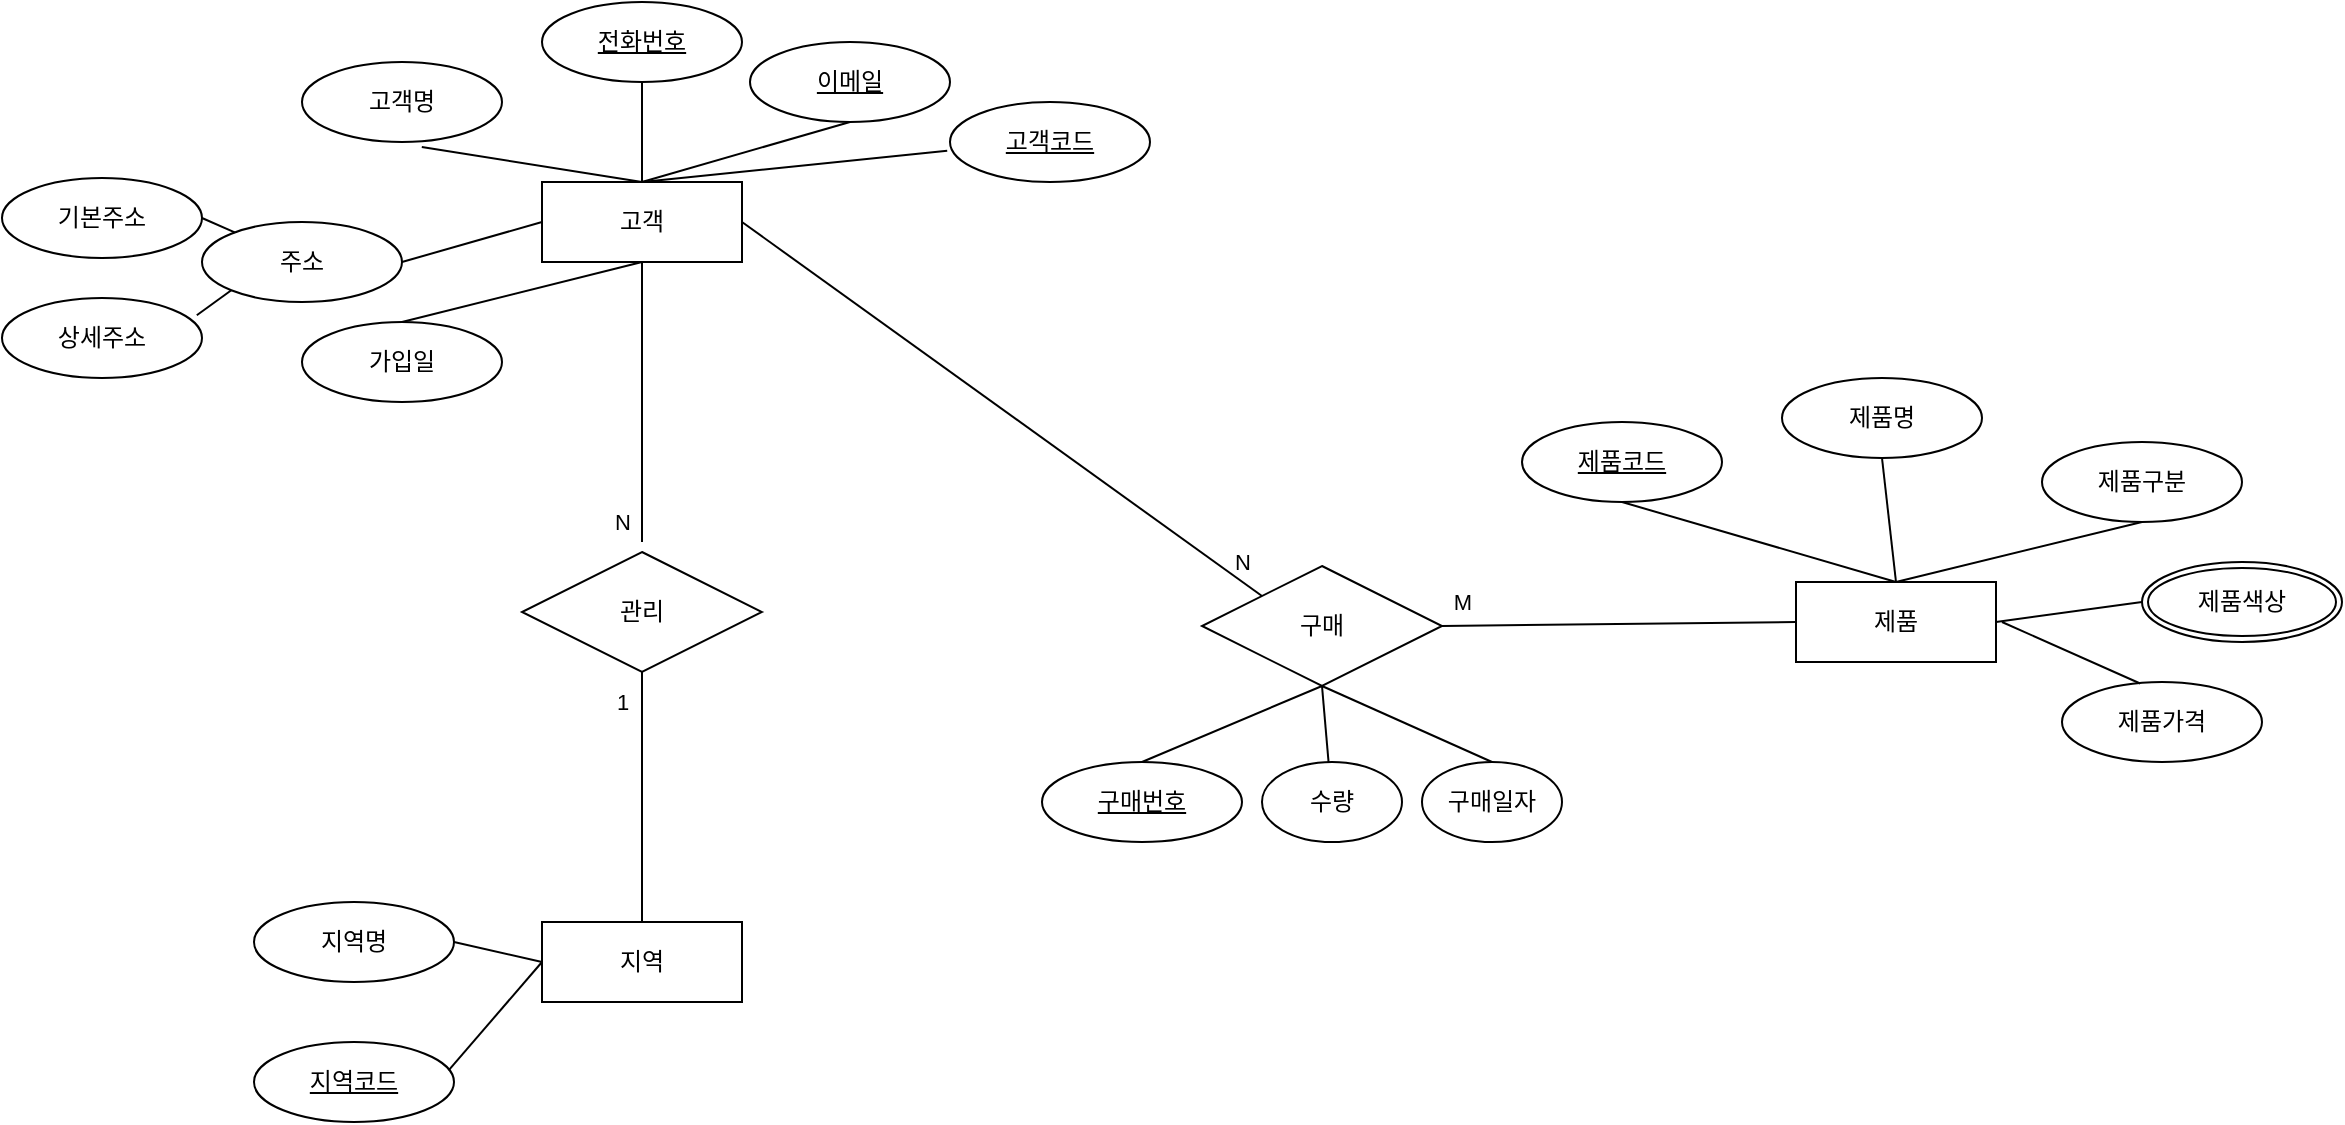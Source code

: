<mxfile version="24.7.17" pages="2">
  <diagram name="개념적 모델링" id="L28JzuE44Ckod_8rZ_OF">
    <mxGraphModel dx="1278" dy="1247" grid="1" gridSize="10" guides="1" tooltips="1" connect="1" arrows="1" fold="1" page="1" pageScale="1" pageWidth="827" pageHeight="1169" math="0" shadow="0">
      <root>
        <mxCell id="0" />
        <mxCell id="1" parent="0" />
        <mxCell id="TCy33_zEM6VrRTiihx89-2" value="고객" style="whiteSpace=wrap;html=1;align=center;" parent="1" vertex="1">
          <mxGeometry x="310" y="370" width="100" height="40" as="geometry" />
        </mxCell>
        <mxCell id="TCy33_zEM6VrRTiihx89-3" value="전화번호" style="ellipse;whiteSpace=wrap;html=1;align=center;fontStyle=4;" parent="1" vertex="1">
          <mxGeometry x="310" y="280" width="100" height="40" as="geometry" />
        </mxCell>
        <mxCell id="TCy33_zEM6VrRTiihx89-4" value="고객명" style="ellipse;whiteSpace=wrap;html=1;align=center;" parent="1" vertex="1">
          <mxGeometry x="190" y="310" width="100" height="40" as="geometry" />
        </mxCell>
        <mxCell id="TCy33_zEM6VrRTiihx89-5" value="주소" style="ellipse;whiteSpace=wrap;html=1;align=center;" parent="1" vertex="1">
          <mxGeometry x="140" y="390" width="100" height="40" as="geometry" />
        </mxCell>
        <mxCell id="TCy33_zEM6VrRTiihx89-6" value="이메일" style="ellipse;whiteSpace=wrap;html=1;align=center;fontStyle=4;" parent="1" vertex="1">
          <mxGeometry x="414" y="300" width="100" height="40" as="geometry" />
        </mxCell>
        <mxCell id="TCy33_zEM6VrRTiihx89-7" value="기본주소" style="ellipse;whiteSpace=wrap;html=1;align=center;" parent="1" vertex="1">
          <mxGeometry x="40" y="368" width="100" height="40" as="geometry" />
        </mxCell>
        <mxCell id="TCy33_zEM6VrRTiihx89-8" value="상세주소" style="ellipse;whiteSpace=wrap;html=1;align=center;" parent="1" vertex="1">
          <mxGeometry x="40" y="428" width="100" height="40" as="geometry" />
        </mxCell>
        <mxCell id="TCy33_zEM6VrRTiihx89-10" value="가입일" style="ellipse;whiteSpace=wrap;html=1;align=center;" parent="1" vertex="1">
          <mxGeometry x="190" y="440" width="100" height="40" as="geometry" />
        </mxCell>
        <mxCell id="TCy33_zEM6VrRTiihx89-12" value="고객코드" style="ellipse;whiteSpace=wrap;html=1;align=center;fontStyle=4;" parent="1" vertex="1">
          <mxGeometry x="514" y="330" width="100" height="40" as="geometry" />
        </mxCell>
        <mxCell id="TCy33_zEM6VrRTiihx89-13" value="" style="endArrow=none;html=1;rounded=0;entryX=0.5;entryY=0;entryDx=0;entryDy=0;" parent="1" target="TCy33_zEM6VrRTiihx89-2" edge="1">
          <mxGeometry relative="1" as="geometry">
            <mxPoint x="360" y="320" as="sourcePoint" />
            <mxPoint x="520" y="320" as="targetPoint" />
          </mxGeometry>
        </mxCell>
        <mxCell id="TCy33_zEM6VrRTiihx89-14" value="" style="endArrow=none;html=1;rounded=0;entryX=0.5;entryY=0;entryDx=0;entryDy=0;exitX=0.5;exitY=1;exitDx=0;exitDy=0;" parent="1" source="TCy33_zEM6VrRTiihx89-6" target="TCy33_zEM6VrRTiihx89-2" edge="1">
          <mxGeometry relative="1" as="geometry">
            <mxPoint x="370" y="330" as="sourcePoint" />
            <mxPoint x="370" y="380" as="targetPoint" />
          </mxGeometry>
        </mxCell>
        <mxCell id="TCy33_zEM6VrRTiihx89-15" value="" style="endArrow=none;html=1;rounded=0;entryX=0.5;entryY=0;entryDx=0;entryDy=0;exitX=0.599;exitY=1.062;exitDx=0;exitDy=0;exitPerimeter=0;" parent="1" source="TCy33_zEM6VrRTiihx89-4" target="TCy33_zEM6VrRTiihx89-2" edge="1">
          <mxGeometry relative="1" as="geometry">
            <mxPoint x="474" y="350" as="sourcePoint" />
            <mxPoint x="370" y="380" as="targetPoint" />
          </mxGeometry>
        </mxCell>
        <mxCell id="TCy33_zEM6VrRTiihx89-16" value="" style="endArrow=none;html=1;rounded=0;entryX=0;entryY=0.5;entryDx=0;entryDy=0;exitX=1;exitY=0.5;exitDx=0;exitDy=0;" parent="1" source="TCy33_zEM6VrRTiihx89-5" target="TCy33_zEM6VrRTiihx89-2" edge="1">
          <mxGeometry relative="1" as="geometry">
            <mxPoint x="260" y="362" as="sourcePoint" />
            <mxPoint x="370" y="380" as="targetPoint" />
          </mxGeometry>
        </mxCell>
        <mxCell id="TCy33_zEM6VrRTiihx89-17" value="" style="endArrow=none;html=1;rounded=0;exitX=1;exitY=0.5;exitDx=0;exitDy=0;" parent="1" source="TCy33_zEM6VrRTiihx89-7" target="TCy33_zEM6VrRTiihx89-5" edge="1">
          <mxGeometry relative="1" as="geometry">
            <mxPoint x="250" y="420" as="sourcePoint" />
            <mxPoint x="320" y="400" as="targetPoint" />
          </mxGeometry>
        </mxCell>
        <mxCell id="TCy33_zEM6VrRTiihx89-18" value="" style="endArrow=none;html=1;rounded=0;exitX=0.974;exitY=0.216;exitDx=0;exitDy=0;exitPerimeter=0;entryX=0;entryY=1;entryDx=0;entryDy=0;" parent="1" source="TCy33_zEM6VrRTiihx89-8" target="TCy33_zEM6VrRTiihx89-5" edge="1">
          <mxGeometry relative="1" as="geometry">
            <mxPoint x="150" y="398" as="sourcePoint" />
            <mxPoint x="166" y="405" as="targetPoint" />
          </mxGeometry>
        </mxCell>
        <mxCell id="TCy33_zEM6VrRTiihx89-20" value="" style="endArrow=none;html=1;rounded=0;exitX=0.5;exitY=0;exitDx=0;exitDy=0;entryX=0.5;entryY=1;entryDx=0;entryDy=0;" parent="1" source="TCy33_zEM6VrRTiihx89-10" target="TCy33_zEM6VrRTiihx89-2" edge="1">
          <mxGeometry relative="1" as="geometry">
            <mxPoint x="290" y="460" as="sourcePoint" />
            <mxPoint x="370" y="420" as="targetPoint" />
          </mxGeometry>
        </mxCell>
        <mxCell id="TCy33_zEM6VrRTiihx89-21" value="" style="endArrow=none;html=1;rounded=0;exitX=-0.014;exitY=0.61;exitDx=0;exitDy=0;entryX=0.5;entryY=0;entryDx=0;entryDy=0;exitPerimeter=0;" parent="1" source="TCy33_zEM6VrRTiihx89-12" target="TCy33_zEM6VrRTiihx89-2" edge="1">
          <mxGeometry relative="1" as="geometry">
            <mxPoint x="400" y="470" as="sourcePoint" />
            <mxPoint x="360" y="410" as="targetPoint" />
          </mxGeometry>
        </mxCell>
        <mxCell id="WEZHcJRXRJAPCe1igcm5-1" value="지역" style="whiteSpace=wrap;html=1;align=center;" parent="1" vertex="1">
          <mxGeometry x="310" y="740" width="100" height="40" as="geometry" />
        </mxCell>
        <mxCell id="WEZHcJRXRJAPCe1igcm5-2" value="지역명" style="ellipse;whiteSpace=wrap;html=1;align=center;" parent="1" vertex="1">
          <mxGeometry x="166" y="730" width="100" height="40" as="geometry" />
        </mxCell>
        <mxCell id="WEZHcJRXRJAPCe1igcm5-3" value="" style="endArrow=none;html=1;rounded=0;exitX=1;exitY=0.5;exitDx=0;exitDy=0;entryX=0;entryY=0.5;entryDx=0;entryDy=0;" parent="1" source="WEZHcJRXRJAPCe1igcm5-2" target="WEZHcJRXRJAPCe1igcm5-1" edge="1">
          <mxGeometry relative="1" as="geometry">
            <mxPoint x="276" y="730" as="sourcePoint" />
            <mxPoint x="306" y="760" as="targetPoint" />
          </mxGeometry>
        </mxCell>
        <mxCell id="WEZHcJRXRJAPCe1igcm5-4" value="지역코드" style="ellipse;whiteSpace=wrap;html=1;align=center;fontStyle=4;" parent="1" vertex="1">
          <mxGeometry x="166" y="800" width="100" height="40" as="geometry" />
        </mxCell>
        <mxCell id="WEZHcJRXRJAPCe1igcm5-5" value="" style="endArrow=none;html=1;rounded=0;exitX=0;exitY=0.5;exitDx=0;exitDy=0;entryX=0.973;entryY=0.355;entryDx=0;entryDy=0;entryPerimeter=0;" parent="1" source="WEZHcJRXRJAPCe1igcm5-1" target="WEZHcJRXRJAPCe1igcm5-4" edge="1">
          <mxGeometry relative="1" as="geometry">
            <mxPoint x="396" y="498" as="sourcePoint" />
            <mxPoint x="366" y="430" as="targetPoint" />
          </mxGeometry>
        </mxCell>
        <mxCell id="WEZHcJRXRJAPCe1igcm5-6" value="제품" style="whiteSpace=wrap;html=1;align=center;" parent="1" vertex="1">
          <mxGeometry x="937" y="570" width="100" height="40" as="geometry" />
        </mxCell>
        <mxCell id="WEZHcJRXRJAPCe1igcm5-7" value="제품명" style="ellipse;whiteSpace=wrap;html=1;align=center;" parent="1" vertex="1">
          <mxGeometry x="930" y="468" width="100" height="40" as="geometry" />
        </mxCell>
        <mxCell id="WEZHcJRXRJAPCe1igcm5-8" value="" style="endArrow=none;html=1;rounded=0;exitX=0.5;exitY=1;exitDx=0;exitDy=0;entryX=0.5;entryY=0;entryDx=0;entryDy=0;" parent="1" source="WEZHcJRXRJAPCe1igcm5-7" target="WEZHcJRXRJAPCe1igcm5-6" edge="1">
          <mxGeometry relative="1" as="geometry">
            <mxPoint x="903" y="560" as="sourcePoint" />
            <mxPoint x="933" y="590" as="targetPoint" />
          </mxGeometry>
        </mxCell>
        <mxCell id="WEZHcJRXRJAPCe1igcm5-9" value="제품코드" style="ellipse;whiteSpace=wrap;html=1;align=center;fontStyle=4;" parent="1" vertex="1">
          <mxGeometry x="800" y="490" width="100" height="40" as="geometry" />
        </mxCell>
        <mxCell id="WEZHcJRXRJAPCe1igcm5-10" value="" style="endArrow=none;html=1;rounded=0;exitX=0.5;exitY=0;exitDx=0;exitDy=0;entryX=0.5;entryY=1;entryDx=0;entryDy=0;" parent="1" source="WEZHcJRXRJAPCe1igcm5-6" target="WEZHcJRXRJAPCe1igcm5-9" edge="1">
          <mxGeometry relative="1" as="geometry">
            <mxPoint x="1023" y="328" as="sourcePoint" />
            <mxPoint x="993" y="260" as="targetPoint" />
          </mxGeometry>
        </mxCell>
        <mxCell id="WEZHcJRXRJAPCe1igcm5-11" value="제품구분" style="ellipse;whiteSpace=wrap;html=1;align=center;" parent="1" vertex="1">
          <mxGeometry x="1060" y="500" width="100" height="40" as="geometry" />
        </mxCell>
        <mxCell id="WEZHcJRXRJAPCe1igcm5-12" value="" style="endArrow=none;html=1;rounded=0;exitX=0.5;exitY=1;exitDx=0;exitDy=0;entryX=0.5;entryY=0;entryDx=0;entryDy=0;" parent="1" source="WEZHcJRXRJAPCe1igcm5-11" target="WEZHcJRXRJAPCe1igcm5-6" edge="1">
          <mxGeometry relative="1" as="geometry">
            <mxPoint x="990" y="518" as="sourcePoint" />
            <mxPoint x="997" y="580" as="targetPoint" />
          </mxGeometry>
        </mxCell>
        <mxCell id="WEZHcJRXRJAPCe1igcm5-13" value="제품색상" style="ellipse;shape=doubleEllipse;margin=3;whiteSpace=wrap;html=1;align=center;" parent="1" vertex="1">
          <mxGeometry x="1110" y="560" width="100" height="40" as="geometry" />
        </mxCell>
        <mxCell id="WEZHcJRXRJAPCe1igcm5-14" value="제품가격" style="ellipse;whiteSpace=wrap;html=1;align=center;" parent="1" vertex="1">
          <mxGeometry x="1070" y="620" width="100" height="40" as="geometry" />
        </mxCell>
        <mxCell id="WEZHcJRXRJAPCe1igcm5-15" value="" style="endArrow=none;html=1;rounded=0;exitX=0;exitY=0.5;exitDx=0;exitDy=0;entryX=1;entryY=0.5;entryDx=0;entryDy=0;" parent="1" source="WEZHcJRXRJAPCe1igcm5-13" target="WEZHcJRXRJAPCe1igcm5-6" edge="1">
          <mxGeometry relative="1" as="geometry">
            <mxPoint x="1120" y="550" as="sourcePoint" />
            <mxPoint x="997" y="580" as="targetPoint" />
          </mxGeometry>
        </mxCell>
        <mxCell id="WEZHcJRXRJAPCe1igcm5-16" value="" style="endArrow=none;html=1;rounded=0;exitX=0.391;exitY=0.019;exitDx=0;exitDy=0;exitPerimeter=0;" parent="1" source="WEZHcJRXRJAPCe1igcm5-14" edge="1">
          <mxGeometry relative="1" as="geometry">
            <mxPoint x="1120" y="590" as="sourcePoint" />
            <mxPoint x="1040" y="590" as="targetPoint" />
          </mxGeometry>
        </mxCell>
        <mxCell id="eDfg7vT3LK4sBkWR66on-2" value="" style="endArrow=none;html=1;rounded=0;exitX=0;exitY=0;exitDx=0;exitDy=0;entryX=1;entryY=0.5;entryDx=0;entryDy=0;" parent="1" source="eDfg7vT3LK4sBkWR66on-10" target="TCy33_zEM6VrRTiihx89-2" edge="1">
          <mxGeometry relative="1" as="geometry">
            <mxPoint x="490" y="428.0" as="sourcePoint" />
            <mxPoint x="360" y="410" as="targetPoint" />
          </mxGeometry>
        </mxCell>
        <mxCell id="eDfg7vT3LK4sBkWR66on-18" value="N" style="edgeLabel;html=1;align=center;verticalAlign=middle;resizable=0;points=[];" parent="eDfg7vT3LK4sBkWR66on-2" vertex="1" connectable="0">
          <mxGeometry x="-0.153" relative="1" as="geometry">
            <mxPoint x="100" y="62" as="offset" />
          </mxGeometry>
        </mxCell>
        <mxCell id="eDfg7vT3LK4sBkWR66on-4" value="" style="endArrow=none;html=1;rounded=0;entryX=0;entryY=0.5;entryDx=0;entryDy=0;exitX=1;exitY=0.5;exitDx=0;exitDy=0;" parent="1" source="eDfg7vT3LK4sBkWR66on-10" target="WEZHcJRXRJAPCe1igcm5-6" edge="1">
          <mxGeometry relative="1" as="geometry">
            <mxPoint x="950" y="552" as="sourcePoint" />
            <mxPoint x="1010" y="502" as="targetPoint" />
          </mxGeometry>
        </mxCell>
        <mxCell id="eDfg7vT3LK4sBkWR66on-19" value="M" style="edgeLabel;html=1;align=center;verticalAlign=middle;resizable=0;points=[];" parent="eDfg7vT3LK4sBkWR66on-4" vertex="1" connectable="0">
          <mxGeometry x="-0.203" y="1" relative="1" as="geometry">
            <mxPoint x="-61" y="-10" as="offset" />
          </mxGeometry>
        </mxCell>
        <mxCell id="eDfg7vT3LK4sBkWR66on-5" value="관리" style="shape=rhombus;perimeter=rhombusPerimeter;whiteSpace=wrap;html=1;align=center;" parent="1" vertex="1">
          <mxGeometry x="300" y="555" width="120" height="60" as="geometry" />
        </mxCell>
        <mxCell id="eDfg7vT3LK4sBkWR66on-6" value="" style="endArrow=none;html=1;rounded=0;" parent="1" edge="1">
          <mxGeometry relative="1" as="geometry">
            <mxPoint x="360" y="550" as="sourcePoint" />
            <mxPoint x="360" y="410" as="targetPoint" />
          </mxGeometry>
        </mxCell>
        <mxCell id="eDfg7vT3LK4sBkWR66on-8" value="N" style="edgeLabel;html=1;align=center;verticalAlign=middle;resizable=0;points=[];" parent="eDfg7vT3LK4sBkWR66on-6" vertex="1" connectable="0">
          <mxGeometry x="0.626" y="-2" relative="1" as="geometry">
            <mxPoint x="-12" y="104" as="offset" />
          </mxGeometry>
        </mxCell>
        <mxCell id="eDfg7vT3LK4sBkWR66on-7" value="" style="endArrow=none;html=1;rounded=0;entryX=0.5;entryY=1;entryDx=0;entryDy=0;exitX=0.5;exitY=0;exitDx=0;exitDy=0;" parent="1" source="WEZHcJRXRJAPCe1igcm5-1" target="eDfg7vT3LK4sBkWR66on-5" edge="1">
          <mxGeometry relative="1" as="geometry">
            <mxPoint x="510" y="800" as="sourcePoint" />
            <mxPoint x="510" y="660" as="targetPoint" />
          </mxGeometry>
        </mxCell>
        <mxCell id="eDfg7vT3LK4sBkWR66on-9" value="1" style="edgeLabel;html=1;align=center;verticalAlign=middle;resizable=0;points=[];" parent="eDfg7vT3LK4sBkWR66on-7" vertex="1" connectable="0">
          <mxGeometry x="0.14" y="-1" relative="1" as="geometry">
            <mxPoint x="-11" y="-39" as="offset" />
          </mxGeometry>
        </mxCell>
        <mxCell id="eDfg7vT3LK4sBkWR66on-10" value="구매" style="shape=rhombus;perimeter=rhombusPerimeter;whiteSpace=wrap;html=1;align=center;" parent="1" vertex="1">
          <mxGeometry x="640" y="562" width="120" height="60" as="geometry" />
        </mxCell>
        <mxCell id="eDfg7vT3LK4sBkWR66on-11" value="구매번호" style="ellipse;whiteSpace=wrap;html=1;align=center;fontStyle=4;" parent="1" vertex="1">
          <mxGeometry x="560" y="660" width="100" height="40" as="geometry" />
        </mxCell>
        <mxCell id="eDfg7vT3LK4sBkWR66on-12" value="수량" style="ellipse;whiteSpace=wrap;html=1;align=center;" parent="1" vertex="1">
          <mxGeometry x="670" y="660" width="70" height="40" as="geometry" />
        </mxCell>
        <mxCell id="eDfg7vT3LK4sBkWR66on-13" value="구매일자" style="ellipse;whiteSpace=wrap;html=1;align=center;" parent="1" vertex="1">
          <mxGeometry x="750" y="660" width="70" height="40" as="geometry" />
        </mxCell>
        <mxCell id="eDfg7vT3LK4sBkWR66on-15" value="" style="endArrow=none;html=1;rounded=0;exitX=0.5;exitY=0;exitDx=0;exitDy=0;entryX=0.5;entryY=1;entryDx=0;entryDy=0;" parent="1" source="eDfg7vT3LK4sBkWR66on-11" target="eDfg7vT3LK4sBkWR66on-10" edge="1">
          <mxGeometry relative="1" as="geometry">
            <mxPoint x="617" y="655" as="sourcePoint" />
            <mxPoint x="614" y="615" as="targetPoint" />
          </mxGeometry>
        </mxCell>
        <mxCell id="eDfg7vT3LK4sBkWR66on-16" value="" style="endArrow=none;html=1;rounded=0;entryX=0.5;entryY=1;entryDx=0;entryDy=0;" parent="1" source="eDfg7vT3LK4sBkWR66on-12" target="eDfg7vT3LK4sBkWR66on-10" edge="1">
          <mxGeometry relative="1" as="geometry">
            <mxPoint x="620" y="670" as="sourcePoint" />
            <mxPoint x="706" y="630" as="targetPoint" />
          </mxGeometry>
        </mxCell>
        <mxCell id="eDfg7vT3LK4sBkWR66on-17" value="" style="endArrow=none;html=1;rounded=0;entryX=0.5;entryY=1;entryDx=0;entryDy=0;exitX=0.5;exitY=0;exitDx=0;exitDy=0;" parent="1" source="eDfg7vT3LK4sBkWR66on-13" target="eDfg7vT3LK4sBkWR66on-10" edge="1">
          <mxGeometry relative="1" as="geometry">
            <mxPoint x="713" y="670" as="sourcePoint" />
            <mxPoint x="710" y="632" as="targetPoint" />
          </mxGeometry>
        </mxCell>
      </root>
    </mxGraphModel>
  </diagram>
  <diagram id="a5N8XfJAvHTLbi5IiHqx" name="논리적 모델링">
    <mxGraphModel dx="797" dy="860" grid="1" gridSize="10" guides="1" tooltips="1" connect="1" arrows="1" fold="1" page="1" pageScale="1" pageWidth="827" pageHeight="1169" math="0" shadow="0">
      <root>
        <mxCell id="0" />
        <mxCell id="1" parent="0" />
        <mxCell id="gJXJp-OeiZNwdGuBjGy7-48" value="제품" style="shape=table;startSize=30;container=1;collapsible=1;childLayout=tableLayout;fixedRows=1;rowLines=0;fontStyle=1;align=center;resizeLast=1;html=1;" parent="1" vertex="1">
          <mxGeometry x="550" y="80" width="180" height="150" as="geometry" />
        </mxCell>
        <mxCell id="gJXJp-OeiZNwdGuBjGy7-49" value="" style="shape=tableRow;horizontal=0;startSize=0;swimlaneHead=0;swimlaneBody=0;fillColor=none;collapsible=0;dropTarget=0;points=[[0,0.5],[1,0.5]];portConstraint=eastwest;top=0;left=0;right=0;bottom=1;" parent="gJXJp-OeiZNwdGuBjGy7-48" vertex="1">
          <mxGeometry y="30" width="180" height="30" as="geometry" />
        </mxCell>
        <mxCell id="gJXJp-OeiZNwdGuBjGy7-50" value="PK" style="shape=partialRectangle;connectable=0;fillColor=none;top=0;left=0;bottom=0;right=0;fontStyle=1;overflow=hidden;whiteSpace=wrap;html=1;" parent="gJXJp-OeiZNwdGuBjGy7-49" vertex="1">
          <mxGeometry width="30" height="30" as="geometry">
            <mxRectangle width="30" height="30" as="alternateBounds" />
          </mxGeometry>
        </mxCell>
        <mxCell id="gJXJp-OeiZNwdGuBjGy7-51" value="제품코드" style="shape=partialRectangle;connectable=0;fillColor=none;top=0;left=0;bottom=0;right=0;align=left;spacingLeft=6;fontStyle=5;overflow=hidden;whiteSpace=wrap;html=1;" parent="gJXJp-OeiZNwdGuBjGy7-49" vertex="1">
          <mxGeometry x="30" width="150" height="30" as="geometry">
            <mxRectangle width="150" height="30" as="alternateBounds" />
          </mxGeometry>
        </mxCell>
        <mxCell id="gJXJp-OeiZNwdGuBjGy7-52" value="" style="shape=tableRow;horizontal=0;startSize=0;swimlaneHead=0;swimlaneBody=0;fillColor=none;collapsible=0;dropTarget=0;points=[[0,0.5],[1,0.5]];portConstraint=eastwest;top=0;left=0;right=0;bottom=0;" parent="gJXJp-OeiZNwdGuBjGy7-48" vertex="1">
          <mxGeometry y="60" width="180" height="30" as="geometry" />
        </mxCell>
        <mxCell id="gJXJp-OeiZNwdGuBjGy7-53" value="" style="shape=partialRectangle;connectable=0;fillColor=none;top=0;left=0;bottom=0;right=0;editable=1;overflow=hidden;whiteSpace=wrap;html=1;" parent="gJXJp-OeiZNwdGuBjGy7-52" vertex="1">
          <mxGeometry width="30" height="30" as="geometry">
            <mxRectangle width="30" height="30" as="alternateBounds" />
          </mxGeometry>
        </mxCell>
        <mxCell id="gJXJp-OeiZNwdGuBjGy7-54" value="제품명" style="shape=partialRectangle;connectable=0;fillColor=none;top=0;left=0;bottom=0;right=0;align=left;spacingLeft=6;overflow=hidden;whiteSpace=wrap;html=1;" parent="gJXJp-OeiZNwdGuBjGy7-52" vertex="1">
          <mxGeometry x="30" width="150" height="30" as="geometry">
            <mxRectangle width="150" height="30" as="alternateBounds" />
          </mxGeometry>
        </mxCell>
        <mxCell id="gJXJp-OeiZNwdGuBjGy7-55" value="" style="shape=tableRow;horizontal=0;startSize=0;swimlaneHead=0;swimlaneBody=0;fillColor=none;collapsible=0;dropTarget=0;points=[[0,0.5],[1,0.5]];portConstraint=eastwest;top=0;left=0;right=0;bottom=0;" parent="gJXJp-OeiZNwdGuBjGy7-48" vertex="1">
          <mxGeometry y="90" width="180" height="30" as="geometry" />
        </mxCell>
        <mxCell id="gJXJp-OeiZNwdGuBjGy7-56" value="" style="shape=partialRectangle;connectable=0;fillColor=none;top=0;left=0;bottom=0;right=0;editable=1;overflow=hidden;whiteSpace=wrap;html=1;" parent="gJXJp-OeiZNwdGuBjGy7-55" vertex="1">
          <mxGeometry width="30" height="30" as="geometry">
            <mxRectangle width="30" height="30" as="alternateBounds" />
          </mxGeometry>
        </mxCell>
        <mxCell id="gJXJp-OeiZNwdGuBjGy7-57" value="제품구분" style="shape=partialRectangle;connectable=0;fillColor=none;top=0;left=0;bottom=0;right=0;align=left;spacingLeft=6;overflow=hidden;whiteSpace=wrap;html=1;" parent="gJXJp-OeiZNwdGuBjGy7-55" vertex="1">
          <mxGeometry x="30" width="150" height="30" as="geometry">
            <mxRectangle width="150" height="30" as="alternateBounds" />
          </mxGeometry>
        </mxCell>
        <mxCell id="gJXJp-OeiZNwdGuBjGy7-58" value="" style="shape=tableRow;horizontal=0;startSize=0;swimlaneHead=0;swimlaneBody=0;fillColor=none;collapsible=0;dropTarget=0;points=[[0,0.5],[1,0.5]];portConstraint=eastwest;top=0;left=0;right=0;bottom=0;" parent="gJXJp-OeiZNwdGuBjGy7-48" vertex="1">
          <mxGeometry y="120" width="180" height="30" as="geometry" />
        </mxCell>
        <mxCell id="gJXJp-OeiZNwdGuBjGy7-59" value="" style="shape=partialRectangle;connectable=0;fillColor=none;top=0;left=0;bottom=0;right=0;editable=1;overflow=hidden;whiteSpace=wrap;html=1;" parent="gJXJp-OeiZNwdGuBjGy7-58" vertex="1">
          <mxGeometry width="30" height="30" as="geometry">
            <mxRectangle width="30" height="30" as="alternateBounds" />
          </mxGeometry>
        </mxCell>
        <mxCell id="gJXJp-OeiZNwdGuBjGy7-60" value="가격" style="shape=partialRectangle;connectable=0;fillColor=none;top=0;left=0;bottom=0;right=0;align=left;spacingLeft=6;overflow=hidden;whiteSpace=wrap;html=1;" parent="gJXJp-OeiZNwdGuBjGy7-58" vertex="1">
          <mxGeometry x="30" width="150" height="30" as="geometry">
            <mxRectangle width="150" height="30" as="alternateBounds" />
          </mxGeometry>
        </mxCell>
        <mxCell id="gJXJp-OeiZNwdGuBjGy7-61" value="지역" style="shape=table;startSize=30;container=1;collapsible=1;childLayout=tableLayout;fixedRows=1;rowLines=0;fontStyle=1;align=center;resizeLast=1;html=1;" parent="1" vertex="1">
          <mxGeometry x="300" y="290" width="180" height="90" as="geometry" />
        </mxCell>
        <mxCell id="gJXJp-OeiZNwdGuBjGy7-62" value="" style="shape=tableRow;horizontal=0;startSize=0;swimlaneHead=0;swimlaneBody=0;fillColor=none;collapsible=0;dropTarget=0;points=[[0,0.5],[1,0.5]];portConstraint=eastwest;top=0;left=0;right=0;bottom=1;" parent="gJXJp-OeiZNwdGuBjGy7-61" vertex="1">
          <mxGeometry y="30" width="180" height="30" as="geometry" />
        </mxCell>
        <mxCell id="gJXJp-OeiZNwdGuBjGy7-63" value="PK" style="shape=partialRectangle;connectable=0;fillColor=none;top=0;left=0;bottom=0;right=0;fontStyle=1;overflow=hidden;whiteSpace=wrap;html=1;" parent="gJXJp-OeiZNwdGuBjGy7-62" vertex="1">
          <mxGeometry width="30" height="30" as="geometry">
            <mxRectangle width="30" height="30" as="alternateBounds" />
          </mxGeometry>
        </mxCell>
        <mxCell id="gJXJp-OeiZNwdGuBjGy7-64" value="지역코드" style="shape=partialRectangle;connectable=0;fillColor=none;top=0;left=0;bottom=0;right=0;align=left;spacingLeft=6;fontStyle=5;overflow=hidden;whiteSpace=wrap;html=1;" parent="gJXJp-OeiZNwdGuBjGy7-62" vertex="1">
          <mxGeometry x="30" width="150" height="30" as="geometry">
            <mxRectangle width="150" height="30" as="alternateBounds" />
          </mxGeometry>
        </mxCell>
        <mxCell id="gJXJp-OeiZNwdGuBjGy7-65" value="" style="shape=tableRow;horizontal=0;startSize=0;swimlaneHead=0;swimlaneBody=0;fillColor=none;collapsible=0;dropTarget=0;points=[[0,0.5],[1,0.5]];portConstraint=eastwest;top=0;left=0;right=0;bottom=0;" parent="gJXJp-OeiZNwdGuBjGy7-61" vertex="1">
          <mxGeometry y="60" width="180" height="30" as="geometry" />
        </mxCell>
        <mxCell id="gJXJp-OeiZNwdGuBjGy7-66" value="" style="shape=partialRectangle;connectable=0;fillColor=none;top=0;left=0;bottom=0;right=0;editable=1;overflow=hidden;whiteSpace=wrap;html=1;" parent="gJXJp-OeiZNwdGuBjGy7-65" vertex="1">
          <mxGeometry width="30" height="30" as="geometry">
            <mxRectangle width="30" height="30" as="alternateBounds" />
          </mxGeometry>
        </mxCell>
        <mxCell id="gJXJp-OeiZNwdGuBjGy7-67" value="지역명" style="shape=partialRectangle;connectable=0;fillColor=none;top=0;left=0;bottom=0;right=0;align=left;spacingLeft=6;overflow=hidden;whiteSpace=wrap;html=1;" parent="gJXJp-OeiZNwdGuBjGy7-65" vertex="1">
          <mxGeometry x="30" width="150" height="30" as="geometry">
            <mxRectangle width="150" height="30" as="alternateBounds" />
          </mxGeometry>
        </mxCell>
        <mxCell id="kgAJjUYA1I52z6JhzSKh-7" value="고객" style="shape=table;startSize=30;container=1;collapsible=1;childLayout=tableLayout;fixedRows=1;rowLines=0;fontStyle=1;align=center;resizeLast=1;html=1;whiteSpace=wrap;" vertex="1" parent="1">
          <mxGeometry x="40" y="80" width="180" height="270" as="geometry" />
        </mxCell>
        <mxCell id="kgAJjUYA1I52z6JhzSKh-8" value="" style="shape=tableRow;horizontal=0;startSize=0;swimlaneHead=0;swimlaneBody=0;fillColor=none;collapsible=0;dropTarget=0;points=[[0,0.5],[1,0.5]];portConstraint=eastwest;top=0;left=0;right=0;bottom=0;html=1;" vertex="1" parent="kgAJjUYA1I52z6JhzSKh-7">
          <mxGeometry y="30" width="180" height="30" as="geometry" />
        </mxCell>
        <mxCell id="kgAJjUYA1I52z6JhzSKh-9" value="PK" style="shape=partialRectangle;connectable=0;fillColor=none;top=0;left=0;bottom=0;right=0;fontStyle=1;overflow=hidden;html=1;whiteSpace=wrap;" vertex="1" parent="kgAJjUYA1I52z6JhzSKh-8">
          <mxGeometry width="60" height="30" as="geometry">
            <mxRectangle width="60" height="30" as="alternateBounds" />
          </mxGeometry>
        </mxCell>
        <mxCell id="kgAJjUYA1I52z6JhzSKh-10" value="고객코드" style="shape=partialRectangle;connectable=0;fillColor=none;top=0;left=0;bottom=0;right=0;align=left;spacingLeft=6;fontStyle=5;overflow=hidden;html=1;whiteSpace=wrap;" vertex="1" parent="kgAJjUYA1I52z6JhzSKh-8">
          <mxGeometry x="60" width="120" height="30" as="geometry">
            <mxRectangle width="120" height="30" as="alternateBounds" />
          </mxGeometry>
        </mxCell>
        <mxCell id="kgAJjUYA1I52z6JhzSKh-11" value="" style="shape=tableRow;horizontal=0;startSize=0;swimlaneHead=0;swimlaneBody=0;fillColor=none;collapsible=0;dropTarget=0;points=[[0,0.5],[1,0.5]];portConstraint=eastwest;top=0;left=0;right=0;bottom=1;html=1;" vertex="1" parent="kgAJjUYA1I52z6JhzSKh-7">
          <mxGeometry y="60" width="180" height="30" as="geometry" />
        </mxCell>
        <mxCell id="kgAJjUYA1I52z6JhzSKh-12" value="FK" style="shape=partialRectangle;connectable=0;fillColor=none;top=0;left=0;bottom=0;right=0;fontStyle=1;overflow=hidden;html=1;whiteSpace=wrap;" vertex="1" parent="kgAJjUYA1I52z6JhzSKh-11">
          <mxGeometry width="60" height="30" as="geometry">
            <mxRectangle width="60" height="30" as="alternateBounds" />
          </mxGeometry>
        </mxCell>
        <mxCell id="kgAJjUYA1I52z6JhzSKh-13" value="지역코드" style="shape=partialRectangle;connectable=0;fillColor=none;top=0;left=0;bottom=0;right=0;align=left;spacingLeft=6;fontStyle=5;overflow=hidden;html=1;whiteSpace=wrap;" vertex="1" parent="kgAJjUYA1I52z6JhzSKh-11">
          <mxGeometry x="60" width="120" height="30" as="geometry">
            <mxRectangle width="120" height="30" as="alternateBounds" />
          </mxGeometry>
        </mxCell>
        <mxCell id="kgAJjUYA1I52z6JhzSKh-14" value="" style="shape=tableRow;horizontal=0;startSize=0;swimlaneHead=0;swimlaneBody=0;fillColor=none;collapsible=0;dropTarget=0;points=[[0,0.5],[1,0.5]];portConstraint=eastwest;top=0;left=0;right=0;bottom=0;html=1;" vertex="1" parent="kgAJjUYA1I52z6JhzSKh-7">
          <mxGeometry y="90" width="180" height="30" as="geometry" />
        </mxCell>
        <mxCell id="kgAJjUYA1I52z6JhzSKh-15" value="" style="shape=partialRectangle;connectable=0;fillColor=none;top=0;left=0;bottom=0;right=0;editable=1;overflow=hidden;html=1;whiteSpace=wrap;" vertex="1" parent="kgAJjUYA1I52z6JhzSKh-14">
          <mxGeometry width="60" height="30" as="geometry">
            <mxRectangle width="60" height="30" as="alternateBounds" />
          </mxGeometry>
        </mxCell>
        <mxCell id="kgAJjUYA1I52z6JhzSKh-16" value="고객이름" style="shape=partialRectangle;connectable=0;fillColor=none;top=0;left=0;bottom=0;right=0;align=left;spacingLeft=6;overflow=hidden;html=1;whiteSpace=wrap;" vertex="1" parent="kgAJjUYA1I52z6JhzSKh-14">
          <mxGeometry x="60" width="120" height="30" as="geometry">
            <mxRectangle width="120" height="30" as="alternateBounds" />
          </mxGeometry>
        </mxCell>
        <mxCell id="kgAJjUYA1I52z6JhzSKh-17" value="" style="shape=tableRow;horizontal=0;startSize=0;swimlaneHead=0;swimlaneBody=0;fillColor=none;collapsible=0;dropTarget=0;points=[[0,0.5],[1,0.5]];portConstraint=eastwest;top=0;left=0;right=0;bottom=0;html=1;" vertex="1" parent="kgAJjUYA1I52z6JhzSKh-7">
          <mxGeometry y="120" width="180" height="30" as="geometry" />
        </mxCell>
        <mxCell id="kgAJjUYA1I52z6JhzSKh-18" value="" style="shape=partialRectangle;connectable=0;fillColor=none;top=0;left=0;bottom=0;right=0;editable=1;overflow=hidden;html=1;whiteSpace=wrap;" vertex="1" parent="kgAJjUYA1I52z6JhzSKh-17">
          <mxGeometry width="60" height="30" as="geometry">
            <mxRectangle width="60" height="30" as="alternateBounds" />
          </mxGeometry>
        </mxCell>
        <mxCell id="kgAJjUYA1I52z6JhzSKh-19" value="전화번호" style="shape=partialRectangle;connectable=0;fillColor=none;top=0;left=0;bottom=0;right=0;align=left;spacingLeft=6;overflow=hidden;html=1;whiteSpace=wrap;" vertex="1" parent="kgAJjUYA1I52z6JhzSKh-17">
          <mxGeometry x="60" width="120" height="30" as="geometry">
            <mxRectangle width="120" height="30" as="alternateBounds" />
          </mxGeometry>
        </mxCell>
        <mxCell id="kgAJjUYA1I52z6JhzSKh-20" value="" style="shape=tableRow;horizontal=0;startSize=0;swimlaneHead=0;swimlaneBody=0;fillColor=none;collapsible=0;dropTarget=0;points=[[0,0.5],[1,0.5]];portConstraint=eastwest;top=0;left=0;right=0;bottom=0;html=1;" vertex="1" parent="kgAJjUYA1I52z6JhzSKh-7">
          <mxGeometry y="150" width="180" height="30" as="geometry" />
        </mxCell>
        <mxCell id="kgAJjUYA1I52z6JhzSKh-21" value="" style="shape=partialRectangle;connectable=0;fillColor=none;top=0;left=0;bottom=0;right=0;editable=1;overflow=hidden;html=1;whiteSpace=wrap;" vertex="1" parent="kgAJjUYA1I52z6JhzSKh-20">
          <mxGeometry width="60" height="30" as="geometry">
            <mxRectangle width="60" height="30" as="alternateBounds" />
          </mxGeometry>
        </mxCell>
        <mxCell id="kgAJjUYA1I52z6JhzSKh-22" value="이메일" style="shape=partialRectangle;connectable=0;fillColor=none;top=0;left=0;bottom=0;right=0;align=left;spacingLeft=6;overflow=hidden;html=1;whiteSpace=wrap;" vertex="1" parent="kgAJjUYA1I52z6JhzSKh-20">
          <mxGeometry x="60" width="120" height="30" as="geometry">
            <mxRectangle width="120" height="30" as="alternateBounds" />
          </mxGeometry>
        </mxCell>
        <mxCell id="kgAJjUYA1I52z6JhzSKh-23" value="" style="shape=tableRow;horizontal=0;startSize=0;swimlaneHead=0;swimlaneBody=0;fillColor=none;collapsible=0;dropTarget=0;points=[[0,0.5],[1,0.5]];portConstraint=eastwest;top=0;left=0;right=0;bottom=0;html=1;" vertex="1" parent="kgAJjUYA1I52z6JhzSKh-7">
          <mxGeometry y="180" width="180" height="30" as="geometry" />
        </mxCell>
        <mxCell id="kgAJjUYA1I52z6JhzSKh-24" value="" style="shape=partialRectangle;connectable=0;fillColor=none;top=0;left=0;bottom=0;right=0;editable=1;overflow=hidden;html=1;whiteSpace=wrap;" vertex="1" parent="kgAJjUYA1I52z6JhzSKh-23">
          <mxGeometry width="60" height="30" as="geometry">
            <mxRectangle width="60" height="30" as="alternateBounds" />
          </mxGeometry>
        </mxCell>
        <mxCell id="kgAJjUYA1I52z6JhzSKh-25" value="기본주소" style="shape=partialRectangle;connectable=0;fillColor=none;top=0;left=0;bottom=0;right=0;align=left;spacingLeft=6;overflow=hidden;html=1;whiteSpace=wrap;" vertex="1" parent="kgAJjUYA1I52z6JhzSKh-23">
          <mxGeometry x="60" width="120" height="30" as="geometry">
            <mxRectangle width="120" height="30" as="alternateBounds" />
          </mxGeometry>
        </mxCell>
        <mxCell id="kgAJjUYA1I52z6JhzSKh-26" value="" style="shape=tableRow;horizontal=0;startSize=0;swimlaneHead=0;swimlaneBody=0;fillColor=none;collapsible=0;dropTarget=0;points=[[0,0.5],[1,0.5]];portConstraint=eastwest;top=0;left=0;right=0;bottom=0;html=1;" vertex="1" parent="kgAJjUYA1I52z6JhzSKh-7">
          <mxGeometry y="210" width="180" height="30" as="geometry" />
        </mxCell>
        <mxCell id="kgAJjUYA1I52z6JhzSKh-27" value="" style="shape=partialRectangle;connectable=0;fillColor=none;top=0;left=0;bottom=0;right=0;editable=1;overflow=hidden;html=1;whiteSpace=wrap;" vertex="1" parent="kgAJjUYA1I52z6JhzSKh-26">
          <mxGeometry width="60" height="30" as="geometry">
            <mxRectangle width="60" height="30" as="alternateBounds" />
          </mxGeometry>
        </mxCell>
        <mxCell id="kgAJjUYA1I52z6JhzSKh-28" value="상세주소" style="shape=partialRectangle;connectable=0;fillColor=none;top=0;left=0;bottom=0;right=0;align=left;spacingLeft=6;overflow=hidden;html=1;whiteSpace=wrap;" vertex="1" parent="kgAJjUYA1I52z6JhzSKh-26">
          <mxGeometry x="60" width="120" height="30" as="geometry">
            <mxRectangle width="120" height="30" as="alternateBounds" />
          </mxGeometry>
        </mxCell>
        <mxCell id="kgAJjUYA1I52z6JhzSKh-29" value="" style="shape=tableRow;horizontal=0;startSize=0;swimlaneHead=0;swimlaneBody=0;fillColor=none;collapsible=0;dropTarget=0;points=[[0,0.5],[1,0.5]];portConstraint=eastwest;top=0;left=0;right=0;bottom=0;html=1;" vertex="1" parent="kgAJjUYA1I52z6JhzSKh-7">
          <mxGeometry y="240" width="180" height="30" as="geometry" />
        </mxCell>
        <mxCell id="kgAJjUYA1I52z6JhzSKh-30" value="" style="shape=partialRectangle;connectable=0;fillColor=none;top=0;left=0;bottom=0;right=0;editable=1;overflow=hidden;html=1;whiteSpace=wrap;" vertex="1" parent="kgAJjUYA1I52z6JhzSKh-29">
          <mxGeometry width="60" height="30" as="geometry">
            <mxRectangle width="60" height="30" as="alternateBounds" />
          </mxGeometry>
        </mxCell>
        <mxCell id="kgAJjUYA1I52z6JhzSKh-31" value="가입일" style="shape=partialRectangle;connectable=0;fillColor=none;top=0;left=0;bottom=0;right=0;align=left;spacingLeft=6;overflow=hidden;html=1;whiteSpace=wrap;" vertex="1" parent="kgAJjUYA1I52z6JhzSKh-29">
          <mxGeometry x="60" width="120" height="30" as="geometry">
            <mxRectangle width="120" height="30" as="alternateBounds" />
          </mxGeometry>
        </mxCell>
        <mxCell id="kgAJjUYA1I52z6JhzSKh-32" value="구매" style="shape=table;startSize=30;container=1;collapsible=1;childLayout=tableLayout;fixedRows=1;rowLines=0;fontStyle=1;align=center;resizeLast=1;html=1;whiteSpace=wrap;" vertex="1" parent="1">
          <mxGeometry x="300" y="80" width="180" height="180" as="geometry" />
        </mxCell>
        <mxCell id="kgAJjUYA1I52z6JhzSKh-33" value="" style="shape=tableRow;horizontal=0;startSize=0;swimlaneHead=0;swimlaneBody=0;fillColor=none;collapsible=0;dropTarget=0;points=[[0,0.5],[1,0.5]];portConstraint=eastwest;top=0;left=0;right=0;bottom=0;html=1;" vertex="1" parent="kgAJjUYA1I52z6JhzSKh-32">
          <mxGeometry y="30" width="180" height="30" as="geometry" />
        </mxCell>
        <mxCell id="kgAJjUYA1I52z6JhzSKh-34" value="PK" style="shape=partialRectangle;connectable=0;fillColor=none;top=0;left=0;bottom=0;right=0;fontStyle=1;overflow=hidden;html=1;whiteSpace=wrap;" vertex="1" parent="kgAJjUYA1I52z6JhzSKh-33">
          <mxGeometry width="60" height="30" as="geometry">
            <mxRectangle width="60" height="30" as="alternateBounds" />
          </mxGeometry>
        </mxCell>
        <mxCell id="kgAJjUYA1I52z6JhzSKh-35" value="구매번호" style="shape=partialRectangle;connectable=0;fillColor=none;top=0;left=0;bottom=0;right=0;align=left;spacingLeft=6;fontStyle=5;overflow=hidden;html=1;whiteSpace=wrap;" vertex="1" parent="kgAJjUYA1I52z6JhzSKh-33">
          <mxGeometry x="60" width="120" height="30" as="geometry">
            <mxRectangle width="120" height="30" as="alternateBounds" />
          </mxGeometry>
        </mxCell>
        <mxCell id="kgAJjUYA1I52z6JhzSKh-60" value="" style="shape=tableRow;horizontal=0;startSize=0;swimlaneHead=0;swimlaneBody=0;fillColor=none;collapsible=0;dropTarget=0;points=[[0,0.5],[1,0.5]];portConstraint=eastwest;top=0;left=0;right=0;bottom=0;html=1;" vertex="1" parent="kgAJjUYA1I52z6JhzSKh-32">
          <mxGeometry y="60" width="180" height="30" as="geometry" />
        </mxCell>
        <mxCell id="kgAJjUYA1I52z6JhzSKh-61" value="FK" style="shape=partialRectangle;connectable=0;fillColor=none;top=0;left=0;bottom=0;right=0;fontStyle=1;overflow=hidden;html=1;whiteSpace=wrap;" vertex="1" parent="kgAJjUYA1I52z6JhzSKh-60">
          <mxGeometry width="60" height="30" as="geometry">
            <mxRectangle width="60" height="30" as="alternateBounds" />
          </mxGeometry>
        </mxCell>
        <mxCell id="kgAJjUYA1I52z6JhzSKh-62" value="고객코드" style="shape=partialRectangle;connectable=0;fillColor=none;top=0;left=0;bottom=0;right=0;align=left;spacingLeft=6;fontStyle=5;overflow=hidden;html=1;whiteSpace=wrap;" vertex="1" parent="kgAJjUYA1I52z6JhzSKh-60">
          <mxGeometry x="60" width="120" height="30" as="geometry">
            <mxRectangle width="120" height="30" as="alternateBounds" />
          </mxGeometry>
        </mxCell>
        <mxCell id="kgAJjUYA1I52z6JhzSKh-36" value="" style="shape=tableRow;horizontal=0;startSize=0;swimlaneHead=0;swimlaneBody=0;fillColor=none;collapsible=0;dropTarget=0;points=[[0,0.5],[1,0.5]];portConstraint=eastwest;top=0;left=0;right=0;bottom=1;html=1;" vertex="1" parent="kgAJjUYA1I52z6JhzSKh-32">
          <mxGeometry y="90" width="180" height="30" as="geometry" />
        </mxCell>
        <mxCell id="kgAJjUYA1I52z6JhzSKh-37" value="FK" style="shape=partialRectangle;connectable=0;fillColor=none;top=0;left=0;bottom=0;right=0;fontStyle=1;overflow=hidden;html=1;whiteSpace=wrap;" vertex="1" parent="kgAJjUYA1I52z6JhzSKh-36">
          <mxGeometry width="60" height="30" as="geometry">
            <mxRectangle width="60" height="30" as="alternateBounds" />
          </mxGeometry>
        </mxCell>
        <mxCell id="kgAJjUYA1I52z6JhzSKh-38" value="제품코드" style="shape=partialRectangle;connectable=0;fillColor=none;top=0;left=0;bottom=0;right=0;align=left;spacingLeft=6;fontStyle=5;overflow=hidden;html=1;whiteSpace=wrap;" vertex="1" parent="kgAJjUYA1I52z6JhzSKh-36">
          <mxGeometry x="60" width="120" height="30" as="geometry">
            <mxRectangle width="120" height="30" as="alternateBounds" />
          </mxGeometry>
        </mxCell>
        <mxCell id="kgAJjUYA1I52z6JhzSKh-39" value="" style="shape=tableRow;horizontal=0;startSize=0;swimlaneHead=0;swimlaneBody=0;fillColor=none;collapsible=0;dropTarget=0;points=[[0,0.5],[1,0.5]];portConstraint=eastwest;top=0;left=0;right=0;bottom=0;html=1;" vertex="1" parent="kgAJjUYA1I52z6JhzSKh-32">
          <mxGeometry y="120" width="180" height="30" as="geometry" />
        </mxCell>
        <mxCell id="kgAJjUYA1I52z6JhzSKh-40" value="" style="shape=partialRectangle;connectable=0;fillColor=none;top=0;left=0;bottom=0;right=0;editable=1;overflow=hidden;html=1;whiteSpace=wrap;" vertex="1" parent="kgAJjUYA1I52z6JhzSKh-39">
          <mxGeometry width="60" height="30" as="geometry">
            <mxRectangle width="60" height="30" as="alternateBounds" />
          </mxGeometry>
        </mxCell>
        <mxCell id="kgAJjUYA1I52z6JhzSKh-41" value="수량" style="shape=partialRectangle;connectable=0;fillColor=none;top=0;left=0;bottom=0;right=0;align=left;spacingLeft=6;overflow=hidden;html=1;whiteSpace=wrap;" vertex="1" parent="kgAJjUYA1I52z6JhzSKh-39">
          <mxGeometry x="60" width="120" height="30" as="geometry">
            <mxRectangle width="120" height="30" as="alternateBounds" />
          </mxGeometry>
        </mxCell>
        <mxCell id="kgAJjUYA1I52z6JhzSKh-42" value="" style="shape=tableRow;horizontal=0;startSize=0;swimlaneHead=0;swimlaneBody=0;fillColor=none;collapsible=0;dropTarget=0;points=[[0,0.5],[1,0.5]];portConstraint=eastwest;top=0;left=0;right=0;bottom=0;html=1;" vertex="1" parent="kgAJjUYA1I52z6JhzSKh-32">
          <mxGeometry y="150" width="180" height="30" as="geometry" />
        </mxCell>
        <mxCell id="kgAJjUYA1I52z6JhzSKh-43" value="" style="shape=partialRectangle;connectable=0;fillColor=none;top=0;left=0;bottom=0;right=0;editable=1;overflow=hidden;html=1;whiteSpace=wrap;" vertex="1" parent="kgAJjUYA1I52z6JhzSKh-42">
          <mxGeometry width="60" height="30" as="geometry">
            <mxRectangle width="60" height="30" as="alternateBounds" />
          </mxGeometry>
        </mxCell>
        <mxCell id="kgAJjUYA1I52z6JhzSKh-44" value="구매일자" style="shape=partialRectangle;connectable=0;fillColor=none;top=0;left=0;bottom=0;right=0;align=left;spacingLeft=6;overflow=hidden;html=1;whiteSpace=wrap;" vertex="1" parent="kgAJjUYA1I52z6JhzSKh-42">
          <mxGeometry x="60" width="120" height="30" as="geometry">
            <mxRectangle width="120" height="30" as="alternateBounds" />
          </mxGeometry>
        </mxCell>
        <mxCell id="kgAJjUYA1I52z6JhzSKh-86" value="" style="edgeStyle=entityRelationEdgeStyle;fontSize=12;html=1;endArrow=ERoneToMany;startArrow=ERmandOne;rounded=0;entryX=-0.006;entryY=0.378;entryDx=0;entryDy=0;entryPerimeter=0;" edge="1" parent="1" source="kgAJjUYA1I52z6JhzSKh-8" target="kgAJjUYA1I52z6JhzSKh-60">
          <mxGeometry width="100" height="100" relative="1" as="geometry">
            <mxPoint x="220" y="150" as="sourcePoint" />
            <mxPoint x="320" y="50" as="targetPoint" />
          </mxGeometry>
        </mxCell>
        <mxCell id="kgAJjUYA1I52z6JhzSKh-87" value="" style="edgeStyle=entityRelationEdgeStyle;fontSize=12;html=1;endArrow=ERoneToMany;startArrow=ERmandOne;rounded=0;entryX=1;entryY=0.5;entryDx=0;entryDy=0;exitX=0;exitY=0.5;exitDx=0;exitDy=0;" edge="1" parent="1" source="gJXJp-OeiZNwdGuBjGy7-62" target="kgAJjUYA1I52z6JhzSKh-11">
          <mxGeometry width="100" height="100" relative="1" as="geometry">
            <mxPoint x="230" y="135" as="sourcePoint" />
            <mxPoint x="309" y="161" as="targetPoint" />
          </mxGeometry>
        </mxCell>
        <mxCell id="kgAJjUYA1I52z6JhzSKh-88" value="" style="edgeStyle=entityRelationEdgeStyle;fontSize=12;html=1;endArrow=ERoneToMany;startArrow=ERmandOne;rounded=0;entryX=1.01;entryY=0.393;entryDx=0;entryDy=0;exitX=0;exitY=0.5;exitDx=0;exitDy=0;entryPerimeter=0;" edge="1" parent="1" source="gJXJp-OeiZNwdGuBjGy7-49" target="kgAJjUYA1I52z6JhzSKh-36">
          <mxGeometry width="100" height="100" relative="1" as="geometry">
            <mxPoint x="310" y="345" as="sourcePoint" />
            <mxPoint x="230" y="165" as="targetPoint" />
          </mxGeometry>
        </mxCell>
        <mxCell id="kgAJjUYA1I52z6JhzSKh-89" value="고객:구매 = 1:N" style="text;strokeColor=none;fillColor=none;html=1;fontSize=18;fontStyle=1;verticalAlign=middle;align=center;" vertex="1" parent="1">
          <mxGeometry x="180" width="150" height="40" as="geometry" />
        </mxCell>
        <mxCell id="kgAJjUYA1I52z6JhzSKh-90" value="제품:구매 = 1:N" style="text;strokeColor=none;fillColor=none;html=1;fontSize=18;fontStyle=1;verticalAlign=middle;align=center;" vertex="1" parent="1">
          <mxGeometry x="450" width="150" height="40" as="geometry" />
        </mxCell>
        <mxCell id="kgAJjUYA1I52z6JhzSKh-91" value="지역:고객 = 1:N" style="text;strokeColor=none;fillColor=none;html=1;fontSize=18;fontStyle=1;verticalAlign=middle;align=center;" vertex="1" parent="1">
          <mxGeometry x="200" y="400" width="150" height="40" as="geometry" />
        </mxCell>
      </root>
    </mxGraphModel>
  </diagram>
</mxfile>
